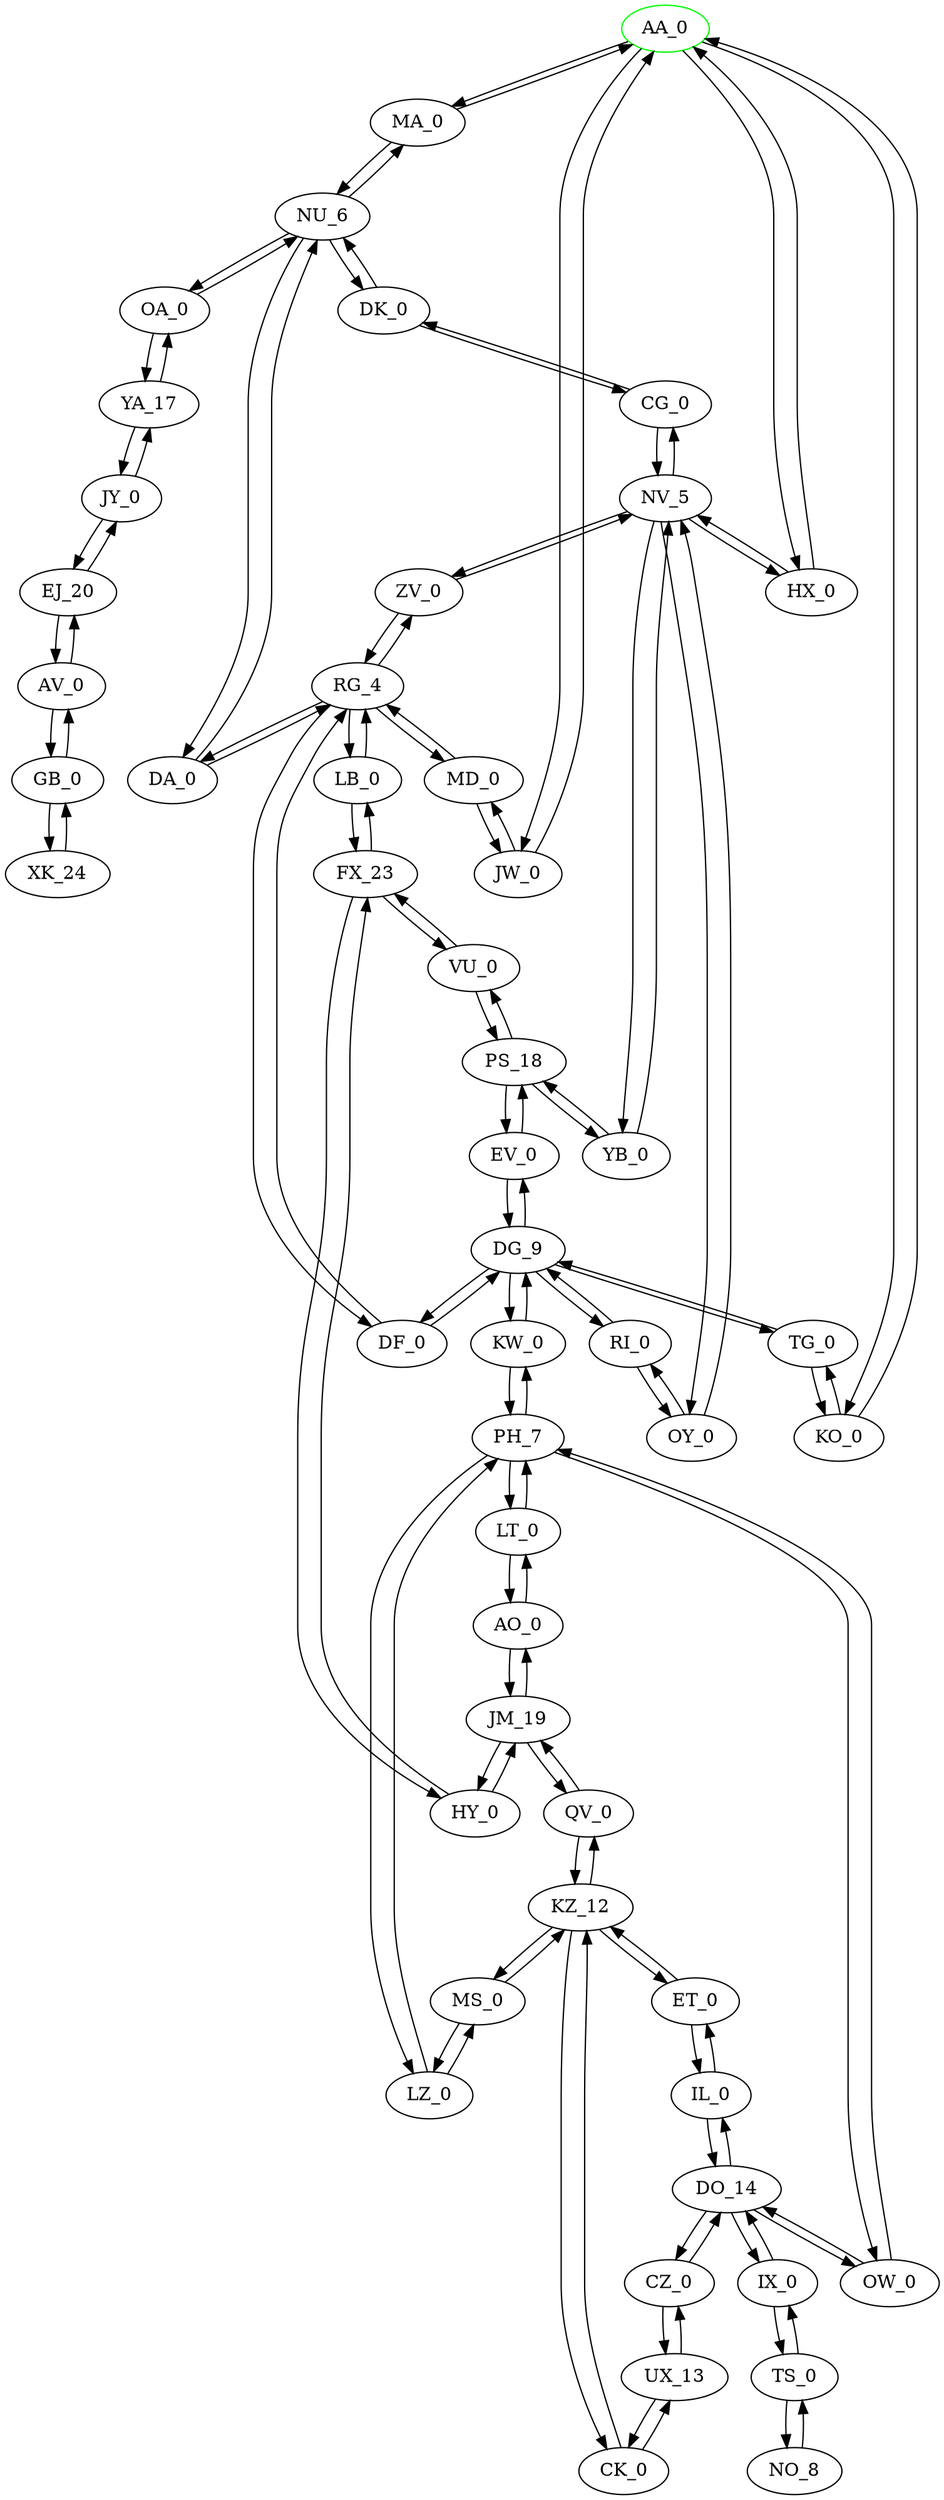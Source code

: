 digraph G {
AA_0 [color=green];
XK_24 -> GB_0;
VU_0 -> PS_18;
VU_0 -> FX_23;
CZ_0 -> UX_13;
CZ_0 -> DO_14;
ET_0 -> IL_0;
ET_0 -> KZ_12;
EV_0 -> PS_18;
EV_0 -> DG_9;
IL_0 -> DO_14;
IL_0 -> ET_0;
MA_0 -> AA_0;
MA_0 -> NU_6;
ZV_0 -> NV_5;
ZV_0 -> RG_4;
MD_0 -> JW_0;
MD_0 -> RG_4;
KO_0 -> AA_0;
KO_0 -> TG_0;
OA_0 -> YA_17;
OA_0 -> NU_6;
IX_0 -> TS_0;
IX_0 -> DO_14;
KW_0 -> DG_9;
KW_0 -> PH_7;
KZ_12 -> ET_0;
KZ_12 -> QV_0;
KZ_12 -> CK_0;
KZ_12 -> MS_0;
MS_0 -> LZ_0;
MS_0 -> KZ_12;
OW_0 -> DO_14;
OW_0 -> PH_7;
OY_0 -> NV_5;
OY_0 -> RI_0;
DA_0 -> NU_6;
DA_0 -> RG_4;
QV_0 -> JM_19;
QV_0 -> KZ_12;
DF_0 -> RG_4;
DF_0 -> DG_9;
DG_9 -> TG_0;
DG_9 -> RI_0;
DG_9 -> DF_0;
DG_9 -> EV_0;
DG_9 -> KW_0;
YA_17 -> JY_0;
YA_17 -> OA_0;
DK_0 -> NU_6;
DK_0 -> CG_0;
YB_0 -> NV_5;
YB_0 -> PS_18;
DO_14 -> IX_0;
DO_14 -> IL_0;
DO_14 -> CZ_0;
DO_14 -> OW_0;
UX_13 -> CZ_0;
UX_13 -> CK_0;
LB_0 -> RG_4;
LB_0 -> FX_23;
FX_23 -> LB_0;
FX_23 -> HY_0;
FX_23 -> VU_0;
JM_19 -> QV_0;
JM_19 -> HY_0;
JM_19 -> AO_0;
HX_0 -> AA_0;
HX_0 -> NV_5;
HY_0 -> JM_19;
HY_0 -> FX_23;
JW_0 -> AA_0;
JW_0 -> MD_0;
JY_0 -> YA_17;
JY_0 -> EJ_20;
LT_0 -> AO_0;
LT_0 -> PH_7;
PH_7 -> KW_0;
PH_7 -> OW_0;
PH_7 -> LT_0;
PH_7 -> LZ_0;
NO_8 -> TS_0;
AA_0 -> JW_0;
AA_0 -> HX_0;
AA_0 -> MA_0;
AA_0 -> KO_0;
LZ_0 -> PH_7;
LZ_0 -> MS_0;
RG_4 -> DF_0;
RG_4 -> DA_0;
RG_4 -> ZV_0;
RG_4 -> MD_0;
RG_4 -> LB_0;
NU_6 -> DA_0;
NU_6 -> MA_0;
NU_6 -> OA_0;
NU_6 -> DK_0;
NV_5 -> ZV_0;
NV_5 -> CG_0;
NV_5 -> YB_0;
NV_5 -> HX_0;
NV_5 -> OY_0;
RI_0 -> OY_0;
RI_0 -> DG_9;
PS_18 -> EV_0;
PS_18 -> VU_0;
PS_18 -> YB_0;
TG_0 -> DG_9;
TG_0 -> KO_0;
CG_0 -> DK_0;
CG_0 -> NV_5;
AO_0 -> JM_19;
AO_0 -> LT_0;
CK_0 -> UX_13;
CK_0 -> KZ_12;
AV_0 -> EJ_20;
AV_0 -> GB_0;
TS_0 -> NO_8;
TS_0 -> IX_0;
GB_0 -> AV_0;
GB_0 -> XK_24;
EJ_20 -> AV_0;
EJ_20 -> JY_0;
}
